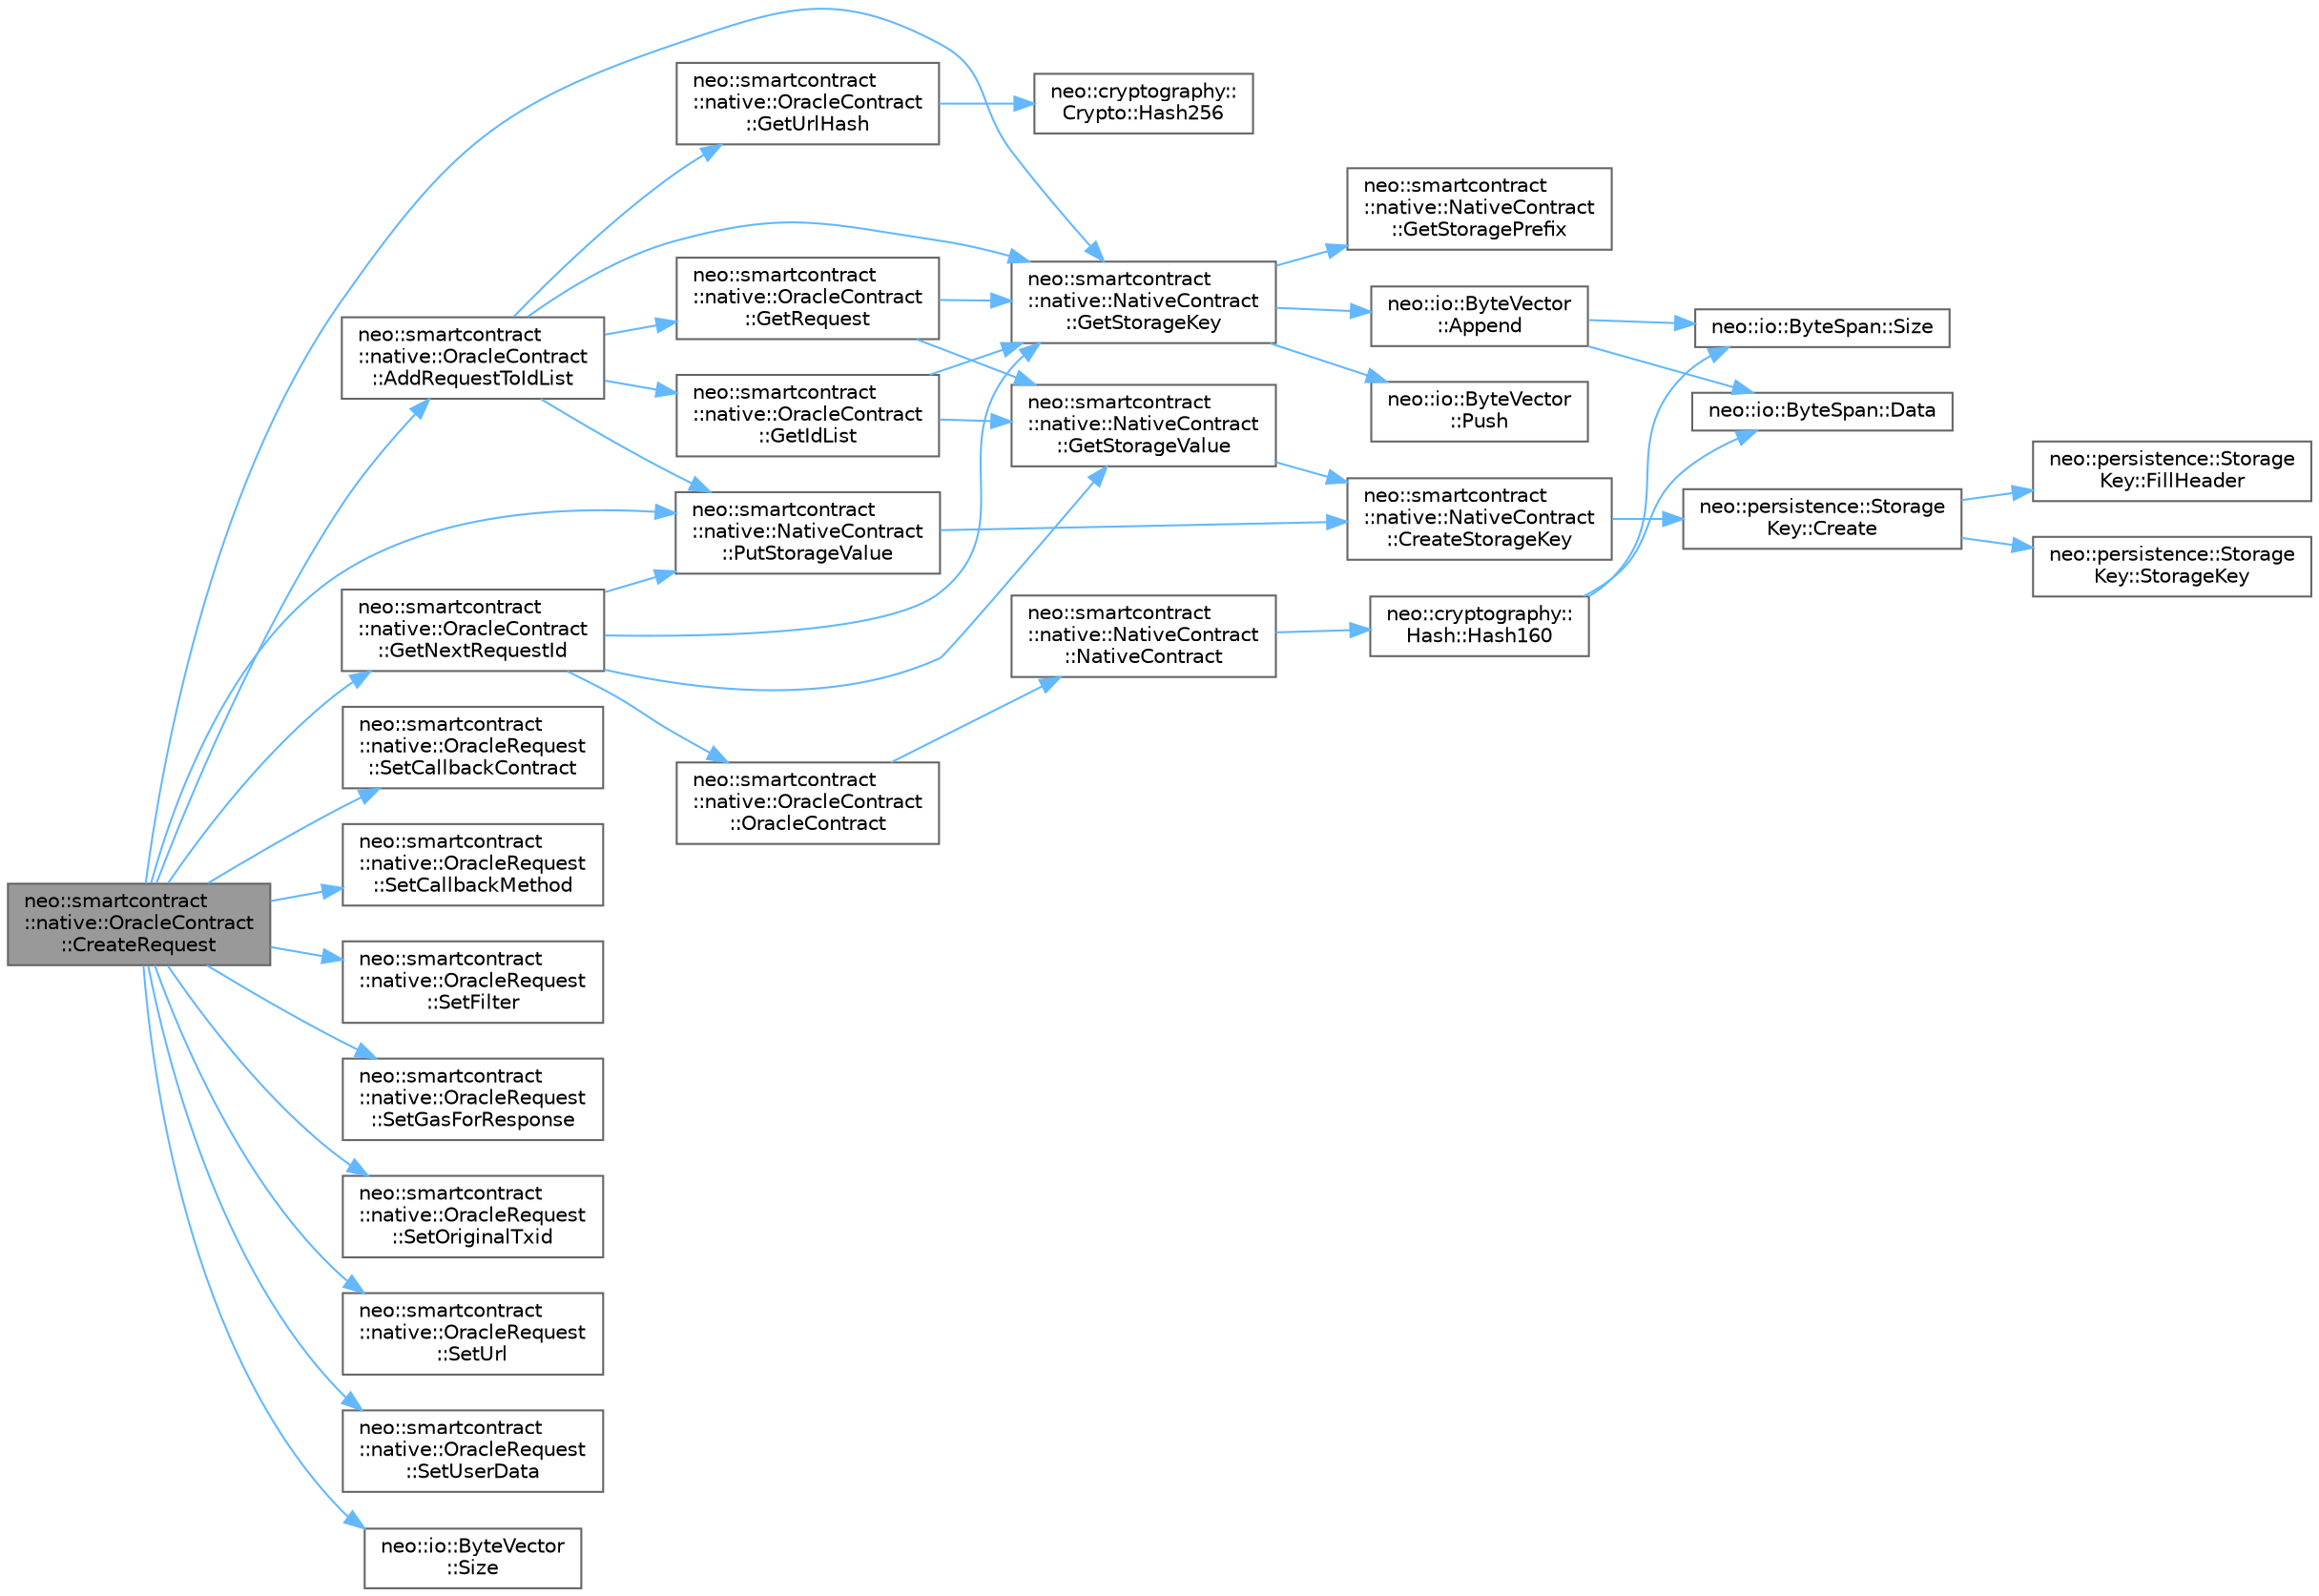 digraph "neo::smartcontract::native::OracleContract::CreateRequest"
{
 // LATEX_PDF_SIZE
  bgcolor="transparent";
  edge [fontname=Helvetica,fontsize=10,labelfontname=Helvetica,labelfontsize=10];
  node [fontname=Helvetica,fontsize=10,shape=box,height=0.2,width=0.4];
  rankdir="LR";
  Node1 [id="Node000001",label="neo::smartcontract\l::native::OracleContract\l::CreateRequest",height=0.2,width=0.4,color="gray40", fillcolor="grey60", style="filled", fontcolor="black",tooltip="Creates a request."];
  Node1 -> Node2 [id="edge41_Node000001_Node000002",color="steelblue1",style="solid",tooltip=" "];
  Node2 [id="Node000002",label="neo::smartcontract\l::native::OracleContract\l::AddRequestToIdList",height=0.2,width=0.4,color="grey40", fillcolor="white", style="filled",URL="$classneo_1_1smartcontract_1_1native_1_1_oracle_contract.html#aaee28071daa8179c4a6a625bebf951d5",tooltip="Adds a request to the ID list."];
  Node2 -> Node3 [id="edge42_Node000002_Node000003",color="steelblue1",style="solid",tooltip=" "];
  Node3 [id="Node000003",label="neo::smartcontract\l::native::OracleContract\l::GetIdList",height=0.2,width=0.4,color="grey40", fillcolor="white", style="filled",URL="$classneo_1_1smartcontract_1_1native_1_1_oracle_contract.html#a9fa7bdff64d467fd64e2c3b8d8e6893d",tooltip="Gets the ID list for a URL."];
  Node3 -> Node4 [id="edge43_Node000003_Node000004",color="steelblue1",style="solid",tooltip=" "];
  Node4 [id="Node000004",label="neo::smartcontract\l::native::NativeContract\l::GetStorageKey",height=0.2,width=0.4,color="grey40", fillcolor="white", style="filled",URL="$classneo_1_1smartcontract_1_1native_1_1_native_contract.html#aaa080efcc4d7deced7aded7bb968cd9c",tooltip="Gets the storage key."];
  Node4 -> Node5 [id="edge44_Node000004_Node000005",color="steelblue1",style="solid",tooltip=" "];
  Node5 [id="Node000005",label="neo::io::ByteVector\l::Append",height=0.2,width=0.4,color="grey40", fillcolor="white", style="filled",URL="$classneo_1_1io_1_1_byte_vector.html#a08fe2080218bc11daedc416387e6f37e",tooltip="Appends data to the ByteVector."];
  Node5 -> Node6 [id="edge45_Node000005_Node000006",color="steelblue1",style="solid",tooltip=" "];
  Node6 [id="Node000006",label="neo::io::ByteSpan::Data",height=0.2,width=0.4,color="grey40", fillcolor="white", style="filled",URL="$classneo_1_1io_1_1_byte_span.html#a0285a19eb5cd212ecd1079e0bc5e494c",tooltip="Gets a pointer to the data."];
  Node5 -> Node7 [id="edge46_Node000005_Node000007",color="steelblue1",style="solid",tooltip=" "];
  Node7 [id="Node000007",label="neo::io::ByteSpan::Size",height=0.2,width=0.4,color="grey40", fillcolor="white", style="filled",URL="$classneo_1_1io_1_1_byte_span.html#a4a869430800a37dcbeefac6f36468fcb",tooltip="Gets the size of the ByteSpan."];
  Node4 -> Node8 [id="edge47_Node000004_Node000008",color="steelblue1",style="solid",tooltip=" "];
  Node8 [id="Node000008",label="neo::smartcontract\l::native::NativeContract\l::GetStoragePrefix",height=0.2,width=0.4,color="grey40", fillcolor="white", style="filled",URL="$classneo_1_1smartcontract_1_1native_1_1_native_contract.html#a6d9998fc6c7dbedcc447f403fddb6d08",tooltip="Gets the storage prefix."];
  Node4 -> Node9 [id="edge48_Node000004_Node000009",color="steelblue1",style="solid",tooltip=" "];
  Node9 [id="Node000009",label="neo::io::ByteVector\l::Push",height=0.2,width=0.4,color="grey40", fillcolor="white", style="filled",URL="$classneo_1_1io_1_1_byte_vector.html#a57eb840afcbc9cd7b784081f9f546dab",tooltip="Pushes a byte to the end of the ByteVector."];
  Node3 -> Node10 [id="edge49_Node000003_Node000010",color="steelblue1",style="solid",tooltip=" "];
  Node10 [id="Node000010",label="neo::smartcontract\l::native::NativeContract\l::GetStorageValue",height=0.2,width=0.4,color="grey40", fillcolor="white", style="filled",URL="$classneo_1_1smartcontract_1_1native_1_1_native_contract.html#aa8eed221a7bf2bce103f7e1fef187e6c",tooltip="Gets the storage value."];
  Node10 -> Node11 [id="edge50_Node000010_Node000011",color="steelblue1",style="solid",tooltip=" "];
  Node11 [id="Node000011",label="neo::smartcontract\l::native::NativeContract\l::CreateStorageKey",height=0.2,width=0.4,color="grey40", fillcolor="white", style="filled",URL="$classneo_1_1smartcontract_1_1native_1_1_native_contract.html#a5a9ec24cc4c1584fb00fdf32f614dbd8",tooltip="Creates a storage key with the specified prefix."];
  Node11 -> Node12 [id="edge51_Node000011_Node000012",color="steelblue1",style="solid",tooltip=" "];
  Node12 [id="Node000012",label="neo::persistence::Storage\lKey::Create",height=0.2,width=0.4,color="grey40", fillcolor="white", style="filled",URL="$classneo_1_1persistence_1_1_storage_key.html#ae7001770e96642cfdb2f878c6264bf51",tooltip="Creates a storage key with contract ID and prefix."];
  Node12 -> Node13 [id="edge52_Node000012_Node000013",color="steelblue1",style="solid",tooltip=" "];
  Node13 [id="Node000013",label="neo::persistence::Storage\lKey::FillHeader",height=0.2,width=0.4,color="grey40", fillcolor="white", style="filled",URL="$classneo_1_1persistence_1_1_storage_key.html#a4a6ee8a47d7cfb0b3802d3697ddf571f",tooltip="Fills the header (contract ID + prefix) into a span."];
  Node12 -> Node14 [id="edge53_Node000012_Node000014",color="steelblue1",style="solid",tooltip=" "];
  Node14 [id="Node000014",label="neo::persistence::Storage\lKey::StorageKey",height=0.2,width=0.4,color="grey40", fillcolor="white", style="filled",URL="$classneo_1_1persistence_1_1_storage_key.html#a26e71bde9629f81837c84d69d83fd75a",tooltip="Constructs an empty StorageKey."];
  Node2 -> Node15 [id="edge54_Node000002_Node000015",color="steelblue1",style="solid",tooltip=" "];
  Node15 [id="Node000015",label="neo::smartcontract\l::native::OracleContract\l::GetRequest",height=0.2,width=0.4,color="grey40", fillcolor="white", style="filled",URL="$classneo_1_1smartcontract_1_1native_1_1_oracle_contract.html#a53ddf70b645de98c872f1768da7a8d8b",tooltip="Gets a request by ID."];
  Node15 -> Node4 [id="edge55_Node000015_Node000004",color="steelblue1",style="solid",tooltip=" "];
  Node15 -> Node10 [id="edge56_Node000015_Node000010",color="steelblue1",style="solid",tooltip=" "];
  Node2 -> Node4 [id="edge57_Node000002_Node000004",color="steelblue1",style="solid",tooltip=" "];
  Node2 -> Node16 [id="edge58_Node000002_Node000016",color="steelblue1",style="solid",tooltip=" "];
  Node16 [id="Node000016",label="neo::smartcontract\l::native::OracleContract\l::GetUrlHash",height=0.2,width=0.4,color="grey40", fillcolor="white", style="filled",URL="$classneo_1_1smartcontract_1_1native_1_1_oracle_contract.html#aa23741826ae63ddf7a7d0b373b46d668",tooltip="Gets the URL hash."];
  Node16 -> Node17 [id="edge59_Node000016_Node000017",color="steelblue1",style="solid",tooltip=" "];
  Node17 [id="Node000017",label="neo::cryptography::\lCrypto::Hash256",height=0.2,width=0.4,color="grey40", fillcolor="white", style="filled",URL="$classneo_1_1cryptography_1_1_crypto.html#a8dc659be79d79438521da1ad195cf607",tooltip="Computes the SHA256 hash of the input data."];
  Node2 -> Node18 [id="edge60_Node000002_Node000018",color="steelblue1",style="solid",tooltip=" "];
  Node18 [id="Node000018",label="neo::smartcontract\l::native::NativeContract\l::PutStorageValue",height=0.2,width=0.4,color="grey40", fillcolor="white", style="filled",URL="$classneo_1_1smartcontract_1_1native_1_1_native_contract.html#a88e6f4aa548d073c5740d1eb0f59f91e",tooltip="Puts the storage value."];
  Node18 -> Node11 [id="edge61_Node000018_Node000011",color="steelblue1",style="solid",tooltip=" "];
  Node1 -> Node19 [id="edge62_Node000001_Node000019",color="steelblue1",style="solid",tooltip=" "];
  Node19 [id="Node000019",label="neo::smartcontract\l::native::OracleContract\l::GetNextRequestId",height=0.2,width=0.4,color="grey40", fillcolor="white", style="filled",URL="$classneo_1_1smartcontract_1_1native_1_1_oracle_contract.html#ab277eb46f0ba8c00ccd78e3500e1c92c",tooltip="Gets the next request ID."];
  Node19 -> Node4 [id="edge63_Node000019_Node000004",color="steelblue1",style="solid",tooltip=" "];
  Node19 -> Node10 [id="edge64_Node000019_Node000010",color="steelblue1",style="solid",tooltip=" "];
  Node19 -> Node20 [id="edge65_Node000019_Node000020",color="steelblue1",style="solid",tooltip=" "];
  Node20 [id="Node000020",label="neo::smartcontract\l::native::OracleContract\l::OracleContract",height=0.2,width=0.4,color="grey40", fillcolor="white", style="filled",URL="$classneo_1_1smartcontract_1_1native_1_1_oracle_contract.html#ad20dae2ffdc8bc49e0a1a22177996c64",tooltip="Constructs an OracleContract."];
  Node20 -> Node21 [id="edge66_Node000020_Node000021",color="steelblue1",style="solid",tooltip=" "];
  Node21 [id="Node000021",label="neo::smartcontract\l::native::NativeContract\l::NativeContract",height=0.2,width=0.4,color="grey40", fillcolor="white", style="filled",URL="$classneo_1_1smartcontract_1_1native_1_1_native_contract.html#a60667ade06e1b9a3c3ef7e2c6a68a632",tooltip="Constructs a NativeContract."];
  Node21 -> Node22 [id="edge67_Node000021_Node000022",color="steelblue1",style="solid",tooltip=" "];
  Node22 [id="Node000022",label="neo::cryptography::\lHash::Hash160",height=0.2,width=0.4,color="grey40", fillcolor="white", style="filled",URL="$classneo_1_1cryptography_1_1_hash.html#a7232977d38fc72caff4cd95b22342d10",tooltip="Computes Hash160 (RIPEMD160 of SHA256)."];
  Node22 -> Node6 [id="edge68_Node000022_Node000006",color="steelblue1",style="solid",tooltip=" "];
  Node22 -> Node7 [id="edge69_Node000022_Node000007",color="steelblue1",style="solid",tooltip=" "];
  Node19 -> Node18 [id="edge70_Node000019_Node000018",color="steelblue1",style="solid",tooltip=" "];
  Node1 -> Node4 [id="edge71_Node000001_Node000004",color="steelblue1",style="solid",tooltip=" "];
  Node1 -> Node18 [id="edge72_Node000001_Node000018",color="steelblue1",style="solid",tooltip=" "];
  Node1 -> Node23 [id="edge73_Node000001_Node000023",color="steelblue1",style="solid",tooltip=" "];
  Node23 [id="Node000023",label="neo::smartcontract\l::native::OracleRequest\l::SetCallbackContract",height=0.2,width=0.4,color="grey40", fillcolor="white", style="filled",URL="$classneo_1_1smartcontract_1_1native_1_1_oracle_request.html#ac0ad10085a696d46e909dacada3d9e5e",tooltip="Sets the callback contract."];
  Node1 -> Node24 [id="edge74_Node000001_Node000024",color="steelblue1",style="solid",tooltip=" "];
  Node24 [id="Node000024",label="neo::smartcontract\l::native::OracleRequest\l::SetCallbackMethod",height=0.2,width=0.4,color="grey40", fillcolor="white", style="filled",URL="$classneo_1_1smartcontract_1_1native_1_1_oracle_request.html#a324a119490a3f4672b1b3dff4b3302fb",tooltip="Sets the callback method."];
  Node1 -> Node25 [id="edge75_Node000001_Node000025",color="steelblue1",style="solid",tooltip=" "];
  Node25 [id="Node000025",label="neo::smartcontract\l::native::OracleRequest\l::SetFilter",height=0.2,width=0.4,color="grey40", fillcolor="white", style="filled",URL="$classneo_1_1smartcontract_1_1native_1_1_oracle_request.html#a4dc9aeefa189e9655f7dbd86a4154083",tooltip="Sets the filter."];
  Node1 -> Node26 [id="edge76_Node000001_Node000026",color="steelblue1",style="solid",tooltip=" "];
  Node26 [id="Node000026",label="neo::smartcontract\l::native::OracleRequest\l::SetGasForResponse",height=0.2,width=0.4,color="grey40", fillcolor="white", style="filled",URL="$classneo_1_1smartcontract_1_1native_1_1_oracle_request.html#a474a5ef987b5766161f7700976685d07",tooltip="Sets the gas for response."];
  Node1 -> Node27 [id="edge77_Node000001_Node000027",color="steelblue1",style="solid",tooltip=" "];
  Node27 [id="Node000027",label="neo::smartcontract\l::native::OracleRequest\l::SetOriginalTxid",height=0.2,width=0.4,color="grey40", fillcolor="white", style="filled",URL="$classneo_1_1smartcontract_1_1native_1_1_oracle_request.html#a693521f89ca8c052b10c107e862e0fca",tooltip="Sets the original transaction ID."];
  Node1 -> Node28 [id="edge78_Node000001_Node000028",color="steelblue1",style="solid",tooltip=" "];
  Node28 [id="Node000028",label="neo::smartcontract\l::native::OracleRequest\l::SetUrl",height=0.2,width=0.4,color="grey40", fillcolor="white", style="filled",URL="$classneo_1_1smartcontract_1_1native_1_1_oracle_request.html#aae939f8bbe6be04e784896faab8b7fb1",tooltip="Sets the URL."];
  Node1 -> Node29 [id="edge79_Node000001_Node000029",color="steelblue1",style="solid",tooltip=" "];
  Node29 [id="Node000029",label="neo::smartcontract\l::native::OracleRequest\l::SetUserData",height=0.2,width=0.4,color="grey40", fillcolor="white", style="filled",URL="$classneo_1_1smartcontract_1_1native_1_1_oracle_request.html#a05b57822171ed0f0248617b80184ac96",tooltip="Sets the user data."];
  Node1 -> Node30 [id="edge80_Node000001_Node000030",color="steelblue1",style="solid",tooltip=" "];
  Node30 [id="Node000030",label="neo::io::ByteVector\l::Size",height=0.2,width=0.4,color="grey40", fillcolor="white", style="filled",URL="$classneo_1_1io_1_1_byte_vector.html#ac0d1a1751d25fde82c44ba55d9d68e24",tooltip="Gets the size of the ByteVector."];
}
